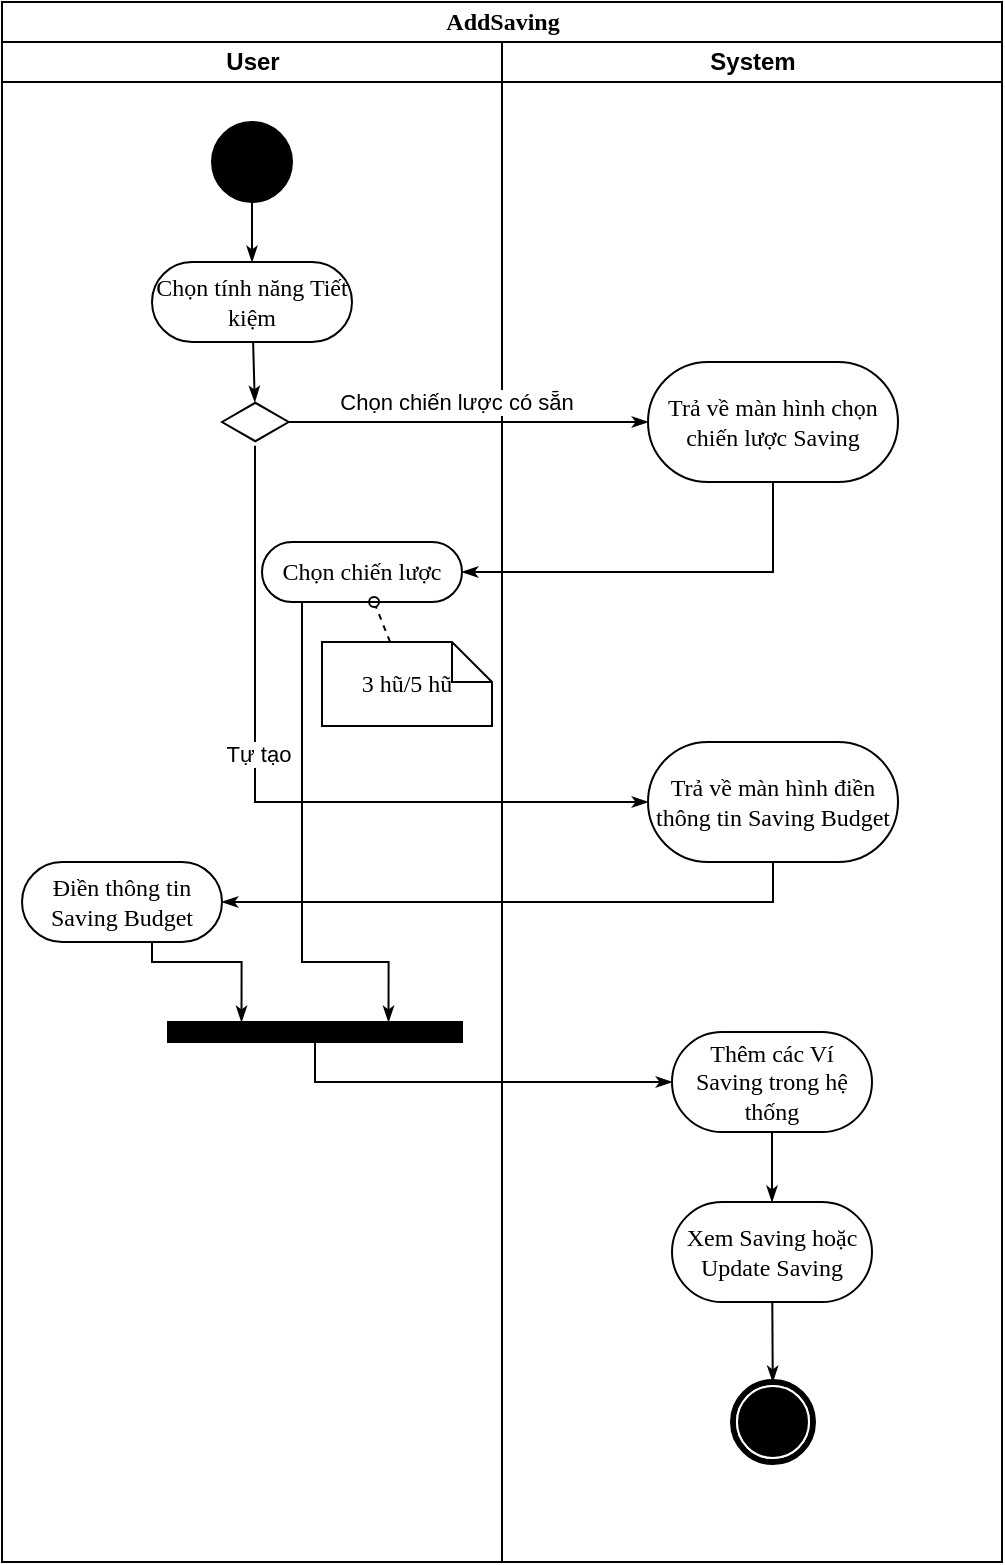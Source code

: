 <mxfile version="24.0.6" type="device">
  <diagram name="Page-1" id="0783ab3e-0a74-02c8-0abd-f7b4e66b4bec">
    <mxGraphModel dx="899" dy="388" grid="1" gridSize="10" guides="1" tooltips="1" connect="1" arrows="1" fold="1" page="1" pageScale="1" pageWidth="850" pageHeight="1100" background="none" math="0" shadow="0">
      <root>
        <mxCell id="0" />
        <mxCell id="1" parent="0" />
        <mxCell id="1c1d494c118603dd-1" value="AddSaving" style="swimlane;html=1;childLayout=stackLayout;startSize=20;rounded=0;shadow=0;comic=0;labelBackgroundColor=none;strokeWidth=1;fontFamily=Verdana;fontSize=12;align=center;" parent="1" vertex="1">
          <mxGeometry x="40" y="10" width="500" height="780" as="geometry" />
        </mxCell>
        <mxCell id="1c1d494c118603dd-2" value="User" style="swimlane;html=1;startSize=20;" parent="1c1d494c118603dd-1" vertex="1">
          <mxGeometry y="20" width="250" height="760" as="geometry" />
        </mxCell>
        <mxCell id="60571a20871a0731-4" value="" style="ellipse;whiteSpace=wrap;html=1;rounded=0;shadow=0;comic=0;labelBackgroundColor=none;strokeWidth=1;fillColor=#000000;fontFamily=Verdana;fontSize=12;align=center;" parent="1c1d494c118603dd-2" vertex="1">
          <mxGeometry x="105" y="40" width="40" height="40" as="geometry" />
        </mxCell>
        <mxCell id="60571a20871a0731-8" value="Chọn tính năng Tiết kiệm" style="rounded=1;whiteSpace=wrap;html=1;shadow=0;comic=0;labelBackgroundColor=none;strokeWidth=1;fontFamily=Verdana;fontSize=12;align=center;arcSize=50;" parent="1c1d494c118603dd-2" vertex="1">
          <mxGeometry x="75" y="110" width="100" height="40" as="geometry" />
        </mxCell>
        <mxCell id="1c1d494c118603dd-27" style="edgeStyle=orthogonalEdgeStyle;rounded=0;html=1;labelBackgroundColor=none;startArrow=none;startFill=0;startSize=5;endArrow=classicThin;endFill=1;endSize=5;jettySize=auto;orthogonalLoop=1;strokeWidth=1;fontFamily=Verdana;fontSize=12" parent="1c1d494c118603dd-2" source="60571a20871a0731-4" target="60571a20871a0731-8" edge="1">
          <mxGeometry relative="1" as="geometry" />
        </mxCell>
        <mxCell id="vGrhfay83PMNT0lQg7Gq-4" value="" style="html=1;whiteSpace=wrap;aspect=fixed;shape=isoRectangle;" vertex="1" parent="1c1d494c118603dd-2">
          <mxGeometry x="110" y="180" width="33.33" height="20" as="geometry" />
        </mxCell>
        <mxCell id="vGrhfay83PMNT0lQg7Gq-12" style="edgeStyle=none;rounded=0;html=1;labelBackgroundColor=none;startArrow=none;startFill=0;startSize=5;endArrow=classicThin;endFill=1;endSize=5;jettySize=auto;orthogonalLoop=1;strokeWidth=1;fontFamily=Verdana;fontSize=12" edge="1" parent="1c1d494c118603dd-2" source="60571a20871a0731-8" target="vGrhfay83PMNT0lQg7Gq-4">
          <mxGeometry relative="1" as="geometry">
            <mxPoint x="75" y="190" as="sourcePoint" />
            <mxPoint x="75" y="300" as="targetPoint" />
          </mxGeometry>
        </mxCell>
        <mxCell id="vGrhfay83PMNT0lQg7Gq-17" value="Chọn chiến lược" style="rounded=1;whiteSpace=wrap;html=1;shadow=0;comic=0;labelBackgroundColor=none;strokeWidth=1;fontFamily=Verdana;fontSize=12;align=center;arcSize=50;" vertex="1" parent="1c1d494c118603dd-2">
          <mxGeometry x="130" y="250" width="100" height="30" as="geometry" />
        </mxCell>
        <mxCell id="vGrhfay83PMNT0lQg7Gq-19" style="edgeStyle=none;rounded=0;html=1;labelBackgroundColor=none;startArrow=none;startFill=0;startSize=5;endArrow=oval;endFill=0;endSize=5;jettySize=auto;orthogonalLoop=1;strokeWidth=1;fontFamily=Verdana;fontSize=12;dashed=1;" edge="1" parent="1c1d494c118603dd-2" source="vGrhfay83PMNT0lQg7Gq-20" target="vGrhfay83PMNT0lQg7Gq-17">
          <mxGeometry relative="1" as="geometry">
            <mxPoint x="175.417" y="300" as="targetPoint" />
          </mxGeometry>
        </mxCell>
        <mxCell id="vGrhfay83PMNT0lQg7Gq-20" value="3 hũ/5 hũ" style="shape=note;whiteSpace=wrap;html=1;rounded=0;shadow=0;comic=0;labelBackgroundColor=none;strokeWidth=1;fontFamily=Verdana;fontSize=12;align=center;size=20;" vertex="1" parent="1c1d494c118603dd-2">
          <mxGeometry x="160" y="300" width="85" height="42" as="geometry" />
        </mxCell>
        <mxCell id="vGrhfay83PMNT0lQg7Gq-26" value="Điền thông tin Saving Budget" style="rounded=1;whiteSpace=wrap;html=1;shadow=0;comic=0;labelBackgroundColor=none;strokeWidth=1;fontFamily=Verdana;fontSize=12;align=center;arcSize=50;" vertex="1" parent="1c1d494c118603dd-2">
          <mxGeometry x="10" y="410" width="100" height="40" as="geometry" />
        </mxCell>
        <mxCell id="vGrhfay83PMNT0lQg7Gq-28" value="" style="whiteSpace=wrap;html=1;rounded=0;shadow=0;comic=0;labelBackgroundColor=none;strokeWidth=1;fillColor=#000000;fontFamily=Verdana;fontSize=12;align=center;rotation=0;" vertex="1" parent="1c1d494c118603dd-2">
          <mxGeometry x="83" y="490" width="147" height="10" as="geometry" />
        </mxCell>
        <mxCell id="vGrhfay83PMNT0lQg7Gq-29" style="edgeStyle=orthogonalEdgeStyle;rounded=0;html=1;entryX=0.25;entryY=0;labelBackgroundColor=none;startArrow=none;startFill=0;startSize=5;endArrow=classicThin;endFill=1;endSize=5;jettySize=auto;orthogonalLoop=1;strokeWidth=1;fontFamily=Verdana;fontSize=12" edge="1" parent="1c1d494c118603dd-2" target="vGrhfay83PMNT0lQg7Gq-28" source="vGrhfay83PMNT0lQg7Gq-26">
          <mxGeometry relative="1" as="geometry">
            <mxPoint x="75" y="435" as="sourcePoint" />
            <Array as="points">
              <mxPoint x="75" y="460" />
              <mxPoint x="120" y="460" />
            </Array>
          </mxGeometry>
        </mxCell>
        <mxCell id="vGrhfay83PMNT0lQg7Gq-30" style="edgeStyle=orthogonalEdgeStyle;rounded=0;html=1;entryX=0.75;entryY=0;labelBackgroundColor=none;startArrow=none;startFill=0;startSize=5;endArrow=classicThin;endFill=1;endSize=5;jettySize=auto;orthogonalLoop=1;strokeWidth=1;fontFamily=Verdana;fontSize=12" edge="1" parent="1c1d494c118603dd-2" target="vGrhfay83PMNT0lQg7Gq-28" source="vGrhfay83PMNT0lQg7Gq-17">
          <mxGeometry relative="1" as="geometry">
            <mxPoint x="260" y="430" as="sourcePoint" />
            <Array as="points">
              <mxPoint x="150" y="460" />
              <mxPoint x="193" y="460" />
            </Array>
          </mxGeometry>
        </mxCell>
        <mxCell id="1c1d494c118603dd-3" value="System" style="swimlane;html=1;startSize=20;" parent="1c1d494c118603dd-1" vertex="1">
          <mxGeometry x="250" y="20" width="250" height="760" as="geometry" />
        </mxCell>
        <mxCell id="vGrhfay83PMNT0lQg7Gq-16" value="Trả về màn hình chọn chiến lược Saving" style="rounded=1;whiteSpace=wrap;html=1;shadow=0;comic=0;labelBackgroundColor=none;strokeWidth=1;fontFamily=Verdana;fontSize=12;align=center;arcSize=50;" vertex="1" parent="1c1d494c118603dd-3">
          <mxGeometry x="73" y="160" width="125" height="60" as="geometry" />
        </mxCell>
        <mxCell id="vGrhfay83PMNT0lQg7Gq-21" value="Thêm các Ví Saving trong hệ thống" style="rounded=1;whiteSpace=wrap;html=1;shadow=0;comic=0;labelBackgroundColor=none;strokeWidth=1;fontFamily=Verdana;fontSize=12;align=center;arcSize=50;" vertex="1" parent="1c1d494c118603dd-3">
          <mxGeometry x="85" y="495" width="100" height="50" as="geometry" />
        </mxCell>
        <mxCell id="vGrhfay83PMNT0lQg7Gq-23" value="Trả về màn hình điền thông tin Saving Budget" style="rounded=1;whiteSpace=wrap;html=1;shadow=0;comic=0;labelBackgroundColor=none;strokeWidth=1;fontFamily=Verdana;fontSize=12;align=center;arcSize=50;" vertex="1" parent="1c1d494c118603dd-3">
          <mxGeometry x="73" y="350" width="125" height="60" as="geometry" />
        </mxCell>
        <mxCell id="vGrhfay83PMNT0lQg7Gq-25" value="Xem Saving hoặc Update Saving" style="rounded=1;whiteSpace=wrap;html=1;shadow=0;comic=0;labelBackgroundColor=none;strokeWidth=1;fontFamily=Verdana;fontSize=12;align=center;arcSize=50;" vertex="1" parent="1c1d494c118603dd-3">
          <mxGeometry x="85" y="580" width="100" height="50" as="geometry" />
        </mxCell>
        <mxCell id="vGrhfay83PMNT0lQg7Gq-32" style="edgeStyle=orthogonalEdgeStyle;rounded=0;html=1;labelBackgroundColor=none;startArrow=none;startFill=0;startSize=5;endArrow=classicThin;endFill=1;endSize=5;jettySize=auto;orthogonalLoop=1;strokeWidth=1;fontFamily=Verdana;fontSize=12" edge="1" parent="1c1d494c118603dd-3" source="vGrhfay83PMNT0lQg7Gq-21" target="vGrhfay83PMNT0lQg7Gq-25">
          <mxGeometry relative="1" as="geometry">
            <mxPoint x="112" y="550" as="sourcePoint" />
            <mxPoint x="157" y="590" as="targetPoint" />
            <Array as="points">
              <mxPoint x="135" y="560" />
              <mxPoint x="135" y="560" />
            </Array>
          </mxGeometry>
        </mxCell>
        <mxCell id="vGrhfay83PMNT0lQg7Gq-33" style="edgeStyle=none;rounded=0;html=1;labelBackgroundColor=none;startArrow=none;startFill=0;startSize=5;endArrow=classicThin;endFill=1;endSize=5;jettySize=auto;orthogonalLoop=1;strokeWidth=1;fontFamily=Verdana;fontSize=12" edge="1" parent="1c1d494c118603dd-3" target="vGrhfay83PMNT0lQg7Gq-34" source="vGrhfay83PMNT0lQg7Gq-25">
          <mxGeometry relative="1" as="geometry">
            <mxPoint x="135.5" y="630" as="sourcePoint" />
          </mxGeometry>
        </mxCell>
        <mxCell id="vGrhfay83PMNT0lQg7Gq-34" value="" style="shape=mxgraph.bpmn.shape;html=1;verticalLabelPosition=bottom;labelBackgroundColor=#ffffff;verticalAlign=top;perimeter=ellipsePerimeter;outline=end;symbol=terminate;rounded=0;shadow=0;comic=0;strokeWidth=1;fontFamily=Verdana;fontSize=12;align=center;" vertex="1" parent="1c1d494c118603dd-3">
          <mxGeometry x="115.5" y="670" width="40" height="40" as="geometry" />
        </mxCell>
        <mxCell id="vGrhfay83PMNT0lQg7Gq-7" style="edgeStyle=orthogonalEdgeStyle;rounded=0;html=1;labelBackgroundColor=none;startArrow=none;startFill=0;startSize=5;endArrow=classicThin;endFill=1;endSize=5;jettySize=auto;orthogonalLoop=1;strokeWidth=1;fontFamily=Verdana;fontSize=12" edge="1" parent="1c1d494c118603dd-1" source="vGrhfay83PMNT0lQg7Gq-4" target="vGrhfay83PMNT0lQg7Gq-16">
          <mxGeometry relative="1" as="geometry">
            <Array as="points" />
            <mxPoint x="149.16" y="209.41" as="sourcePoint" />
            <mxPoint x="370" y="210" as="targetPoint" />
          </mxGeometry>
        </mxCell>
        <mxCell id="vGrhfay83PMNT0lQg7Gq-8" value="Chọn chiến lược có sẵn" style="edgeLabel;html=1;align=center;verticalAlign=middle;resizable=0;points=[];" vertex="1" connectable="0" parent="vGrhfay83PMNT0lQg7Gq-7">
          <mxGeometry x="-0.074" y="-2" relative="1" as="geometry">
            <mxPoint y="-12" as="offset" />
          </mxGeometry>
        </mxCell>
        <mxCell id="vGrhfay83PMNT0lQg7Gq-18" style="edgeStyle=orthogonalEdgeStyle;rounded=0;html=1;entryX=1;entryY=0.5;labelBackgroundColor=none;startArrow=none;startFill=0;startSize=5;endArrow=classicThin;endFill=1;endSize=5;jettySize=auto;orthogonalLoop=1;strokeWidth=1;fontFamily=Verdana;fontSize=12;entryDx=0;entryDy=0;" edge="1" parent="1c1d494c118603dd-1" target="vGrhfay83PMNT0lQg7Gq-17" source="vGrhfay83PMNT0lQg7Gq-16">
          <mxGeometry relative="1" as="geometry">
            <Array as="points">
              <mxPoint x="385" y="285" />
            </Array>
            <mxPoint x="337" y="270" as="sourcePoint" />
          </mxGeometry>
        </mxCell>
        <mxCell id="vGrhfay83PMNT0lQg7Gq-5" style="edgeStyle=orthogonalEdgeStyle;rounded=0;html=1;labelBackgroundColor=none;startArrow=none;startFill=0;startSize=5;endArrow=classicThin;endFill=1;endSize=5;jettySize=auto;orthogonalLoop=1;strokeWidth=1;fontFamily=Verdana;fontSize=12;exitX=0.495;exitY=1.093;exitDx=0;exitDy=0;exitPerimeter=0;" edge="1" parent="1c1d494c118603dd-1" source="vGrhfay83PMNT0lQg7Gq-4" target="vGrhfay83PMNT0lQg7Gq-23">
          <mxGeometry relative="1" as="geometry">
            <Array as="points">
              <mxPoint x="127" y="400" />
            </Array>
            <mxPoint x="136.16" y="182" as="sourcePoint" />
            <mxPoint x="127.16" y="280" as="targetPoint" />
          </mxGeometry>
        </mxCell>
        <mxCell id="vGrhfay83PMNT0lQg7Gq-6" value="Tự tạo" style="edgeLabel;html=1;align=center;verticalAlign=middle;resizable=0;points=[];" vertex="1" connectable="0" parent="vGrhfay83PMNT0lQg7Gq-5">
          <mxGeometry x="-0.18" y="1" relative="1" as="geometry">
            <mxPoint as="offset" />
          </mxGeometry>
        </mxCell>
        <mxCell id="vGrhfay83PMNT0lQg7Gq-27" style="edgeStyle=orthogonalEdgeStyle;rounded=0;html=1;entryX=1;entryY=0.5;labelBackgroundColor=none;startArrow=none;startFill=0;startSize=5;endArrow=classicThin;endFill=1;endSize=5;jettySize=auto;orthogonalLoop=1;strokeWidth=1;fontFamily=Verdana;fontSize=12;entryDx=0;entryDy=0;" edge="1" parent="1c1d494c118603dd-1" target="vGrhfay83PMNT0lQg7Gq-26" source="vGrhfay83PMNT0lQg7Gq-23">
          <mxGeometry relative="1" as="geometry">
            <Array as="points">
              <mxPoint x="385" y="450" />
            </Array>
            <mxPoint x="385" y="430" as="sourcePoint" />
          </mxGeometry>
        </mxCell>
        <mxCell id="vGrhfay83PMNT0lQg7Gq-31" style="edgeStyle=orthogonalEdgeStyle;rounded=0;html=1;labelBackgroundColor=none;startArrow=none;startFill=0;startSize=5;endArrow=classicThin;endFill=1;endSize=5;jettySize=auto;orthogonalLoop=1;strokeWidth=1;fontFamily=Verdana;fontSize=12;exitX=0.5;exitY=1;exitDx=0;exitDy=0;" edge="1" parent="1c1d494c118603dd-1" source="vGrhfay83PMNT0lQg7Gq-28" target="vGrhfay83PMNT0lQg7Gq-21">
          <mxGeometry relative="1" as="geometry">
            <mxPoint x="157.48" y="540" as="sourcePoint" />
            <mxPoint x="202.48" y="580" as="targetPoint" />
            <Array as="points">
              <mxPoint x="157" y="540" />
            </Array>
          </mxGeometry>
        </mxCell>
      </root>
    </mxGraphModel>
  </diagram>
</mxfile>
